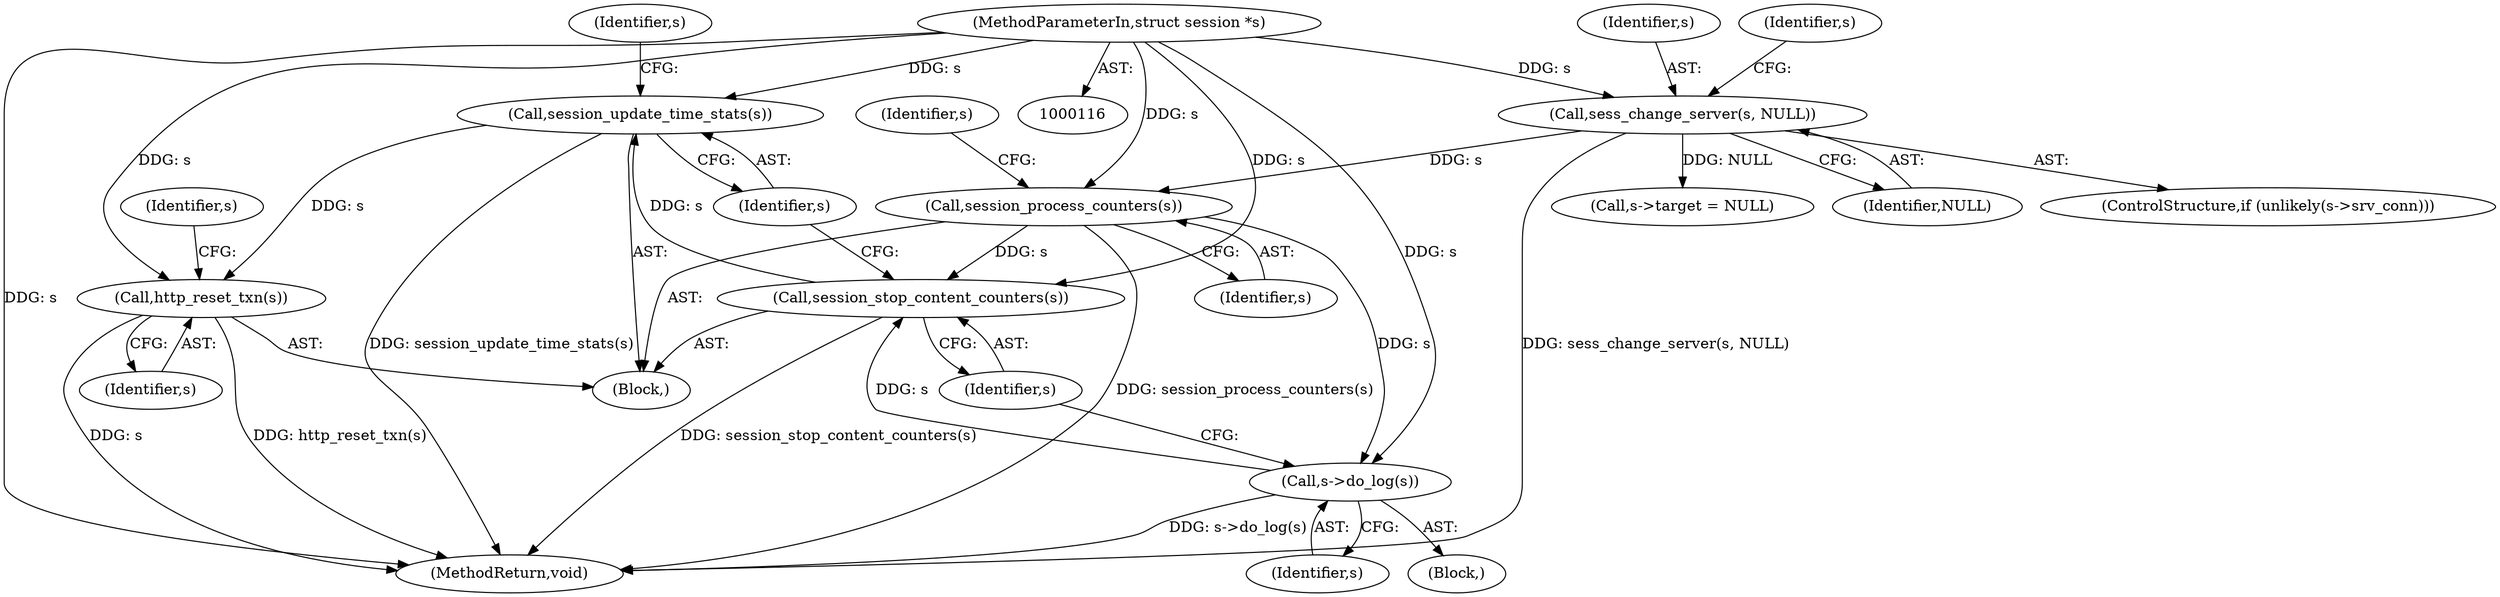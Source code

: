 digraph "0_haproxy_b4d05093bc89f71377230228007e69a1434c1a0c@API" {
"1000411" [label="(Call,session_update_time_stats(s))"];
"1000409" [label="(Call,session_stop_content_counters(s))"];
"1000205" [label="(Call,session_process_counters(s))"];
"1000187" [label="(Call,sess_change_server(s, NULL))"];
"1000117" [label="(MethodParameterIn,struct session *s)"];
"1000407" [label="(Call,s->do_log(s))"];
"1000726" [label="(Call,http_reset_txn(s))"];
"1000210" [label="(Identifier,s)"];
"1000408" [label="(Identifier,s)"];
"1000412" [label="(Identifier,s)"];
"1000118" [label="(Block,)"];
"1000409" [label="(Call,session_stop_content_counters(s))"];
"1000406" [label="(Block,)"];
"1000411" [label="(Call,session_update_time_stats(s))"];
"1000188" [label="(Identifier,s)"];
"1000206" [label="(Identifier,s)"];
"1000187" [label="(Call,sess_change_server(s, NULL))"];
"1000726" [label="(Call,http_reset_txn(s))"];
"1000416" [label="(Identifier,s)"];
"1000205" [label="(Call,session_process_counters(s))"];
"1000727" [label="(Identifier,s)"];
"1000117" [label="(MethodParameterIn,struct session *s)"];
"1000193" [label="(Identifier,s)"];
"1000564" [label="(Call,s->target = NULL)"];
"1000731" [label="(Identifier,s)"];
"1000899" [label="(MethodReturn,void)"];
"1000189" [label="(Identifier,NULL)"];
"1000407" [label="(Call,s->do_log(s))"];
"1000410" [label="(Identifier,s)"];
"1000182" [label="(ControlStructure,if (unlikely(s->srv_conn)))"];
"1000411" -> "1000118"  [label="AST: "];
"1000411" -> "1000412"  [label="CFG: "];
"1000412" -> "1000411"  [label="AST: "];
"1000416" -> "1000411"  [label="CFG: "];
"1000411" -> "1000899"  [label="DDG: session_update_time_stats(s)"];
"1000409" -> "1000411"  [label="DDG: s"];
"1000117" -> "1000411"  [label="DDG: s"];
"1000411" -> "1000726"  [label="DDG: s"];
"1000409" -> "1000118"  [label="AST: "];
"1000409" -> "1000410"  [label="CFG: "];
"1000410" -> "1000409"  [label="AST: "];
"1000412" -> "1000409"  [label="CFG: "];
"1000409" -> "1000899"  [label="DDG: session_stop_content_counters(s)"];
"1000205" -> "1000409"  [label="DDG: s"];
"1000407" -> "1000409"  [label="DDG: s"];
"1000117" -> "1000409"  [label="DDG: s"];
"1000205" -> "1000118"  [label="AST: "];
"1000205" -> "1000206"  [label="CFG: "];
"1000206" -> "1000205"  [label="AST: "];
"1000210" -> "1000205"  [label="CFG: "];
"1000205" -> "1000899"  [label="DDG: session_process_counters(s)"];
"1000187" -> "1000205"  [label="DDG: s"];
"1000117" -> "1000205"  [label="DDG: s"];
"1000205" -> "1000407"  [label="DDG: s"];
"1000187" -> "1000182"  [label="AST: "];
"1000187" -> "1000189"  [label="CFG: "];
"1000188" -> "1000187"  [label="AST: "];
"1000189" -> "1000187"  [label="AST: "];
"1000193" -> "1000187"  [label="CFG: "];
"1000187" -> "1000899"  [label="DDG: sess_change_server(s, NULL)"];
"1000117" -> "1000187"  [label="DDG: s"];
"1000187" -> "1000564"  [label="DDG: NULL"];
"1000117" -> "1000116"  [label="AST: "];
"1000117" -> "1000899"  [label="DDG: s"];
"1000117" -> "1000407"  [label="DDG: s"];
"1000117" -> "1000726"  [label="DDG: s"];
"1000407" -> "1000406"  [label="AST: "];
"1000407" -> "1000408"  [label="CFG: "];
"1000408" -> "1000407"  [label="AST: "];
"1000410" -> "1000407"  [label="CFG: "];
"1000407" -> "1000899"  [label="DDG: s->do_log(s)"];
"1000726" -> "1000118"  [label="AST: "];
"1000726" -> "1000727"  [label="CFG: "];
"1000727" -> "1000726"  [label="AST: "];
"1000731" -> "1000726"  [label="CFG: "];
"1000726" -> "1000899"  [label="DDG: s"];
"1000726" -> "1000899"  [label="DDG: http_reset_txn(s)"];
}
